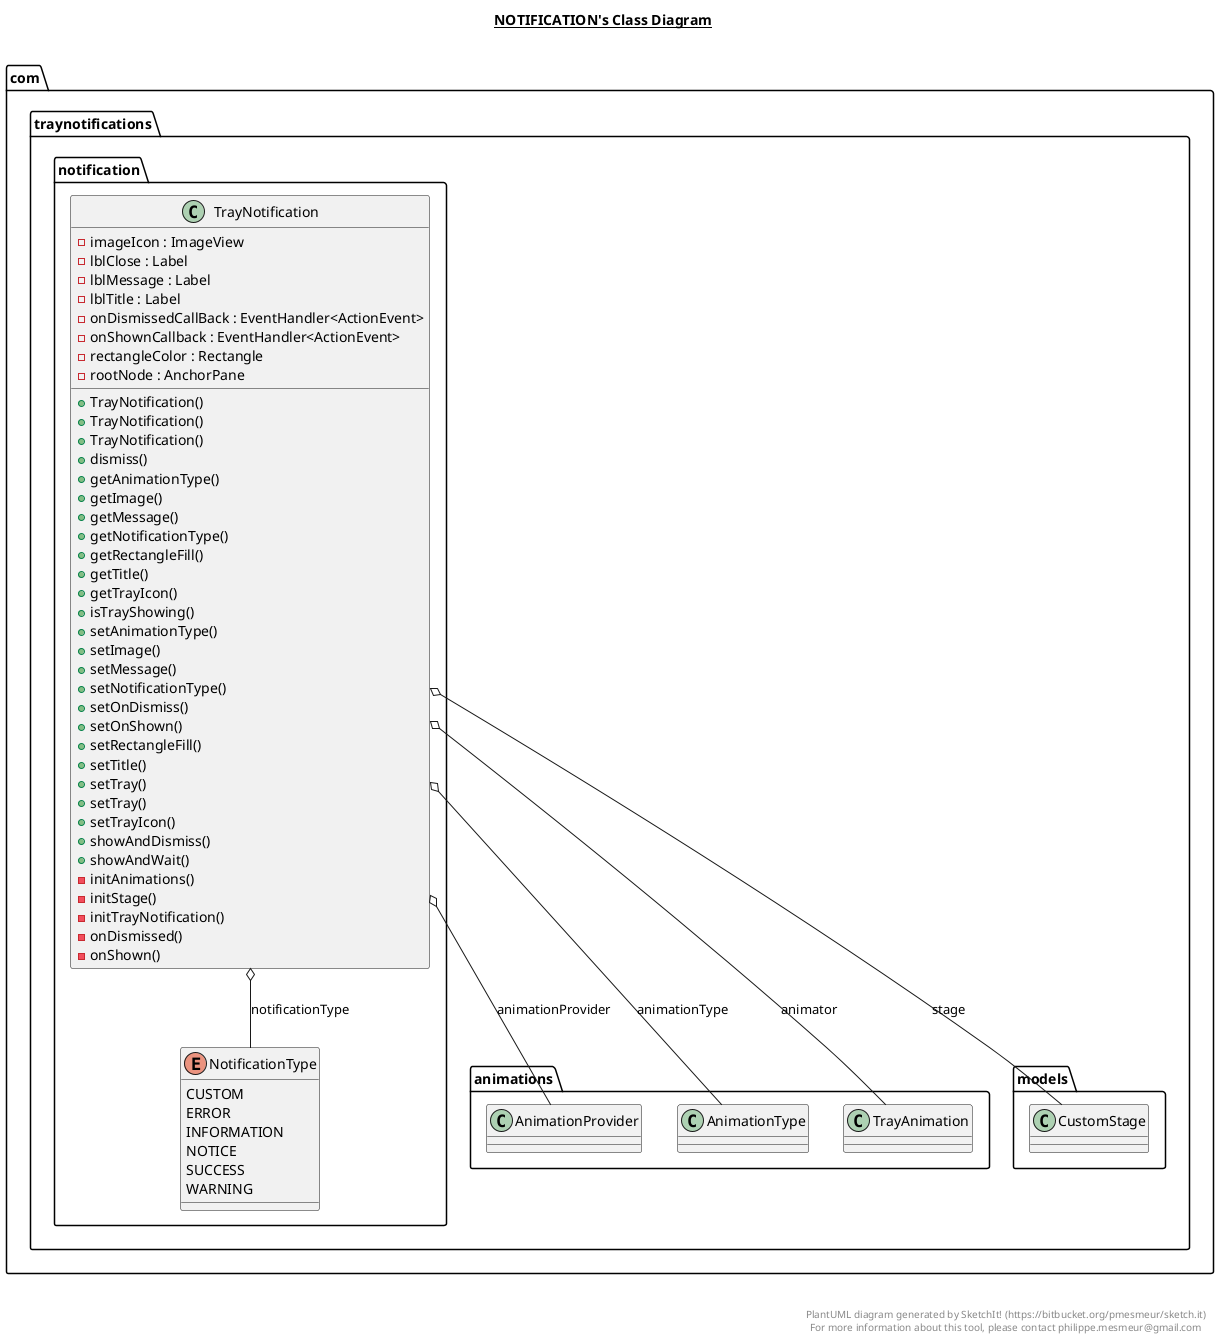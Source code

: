 @startuml

title __NOTIFICATION's Class Diagram__\n

  namespace com.traynotifications.notification {
    enum NotificationType {
      CUSTOM
      ERROR
      INFORMATION
      NOTICE
      SUCCESS
      WARNING
    }
  }
  

  namespace com.traynotifications.notification {
    class com.traynotifications.notification.TrayNotification {
        - imageIcon : ImageView
        - lblClose : Label
        - lblMessage : Label
        - lblTitle : Label
        - onDismissedCallBack : EventHandler<ActionEvent>
        - onShownCallback : EventHandler<ActionEvent>
        - rectangleColor : Rectangle
        - rootNode : AnchorPane
        + TrayNotification()
        + TrayNotification()
        + TrayNotification()
        + dismiss()
        + getAnimationType()
        + getImage()
        + getMessage()
        + getNotificationType()
        + getRectangleFill()
        + getTitle()
        + getTrayIcon()
        + isTrayShowing()
        + setAnimationType()
        + setImage()
        + setMessage()
        + setNotificationType()
        + setOnDismiss()
        + setOnShown()
        + setRectangleFill()
        + setTitle()
        + setTray()
        + setTray()
        + setTrayIcon()
        + showAndDismiss()
        + showAndWait()
        - initAnimations()
        - initStage()
        - initTrayNotification()
        - onDismissed()
        - onShown()
    }
  }
  

  com.traynotifications.notification.TrayNotification o-- com.traynotifications.animations.AnimationProvider : animationProvider
  com.traynotifications.notification.TrayNotification o-- com.traynotifications.animations.AnimationType : animationType
  com.traynotifications.notification.TrayNotification o-- com.traynotifications.animations.TrayAnimation : animator
  com.traynotifications.notification.TrayNotification o-- com.traynotifications.notification.NotificationType : notificationType
  com.traynotifications.notification.TrayNotification o-- com.traynotifications.models.CustomStage : stage


right footer


PlantUML diagram generated by SketchIt! (https://bitbucket.org/pmesmeur/sketch.it)
For more information about this tool, please contact philippe.mesmeur@gmail.com
endfooter

@enduml
